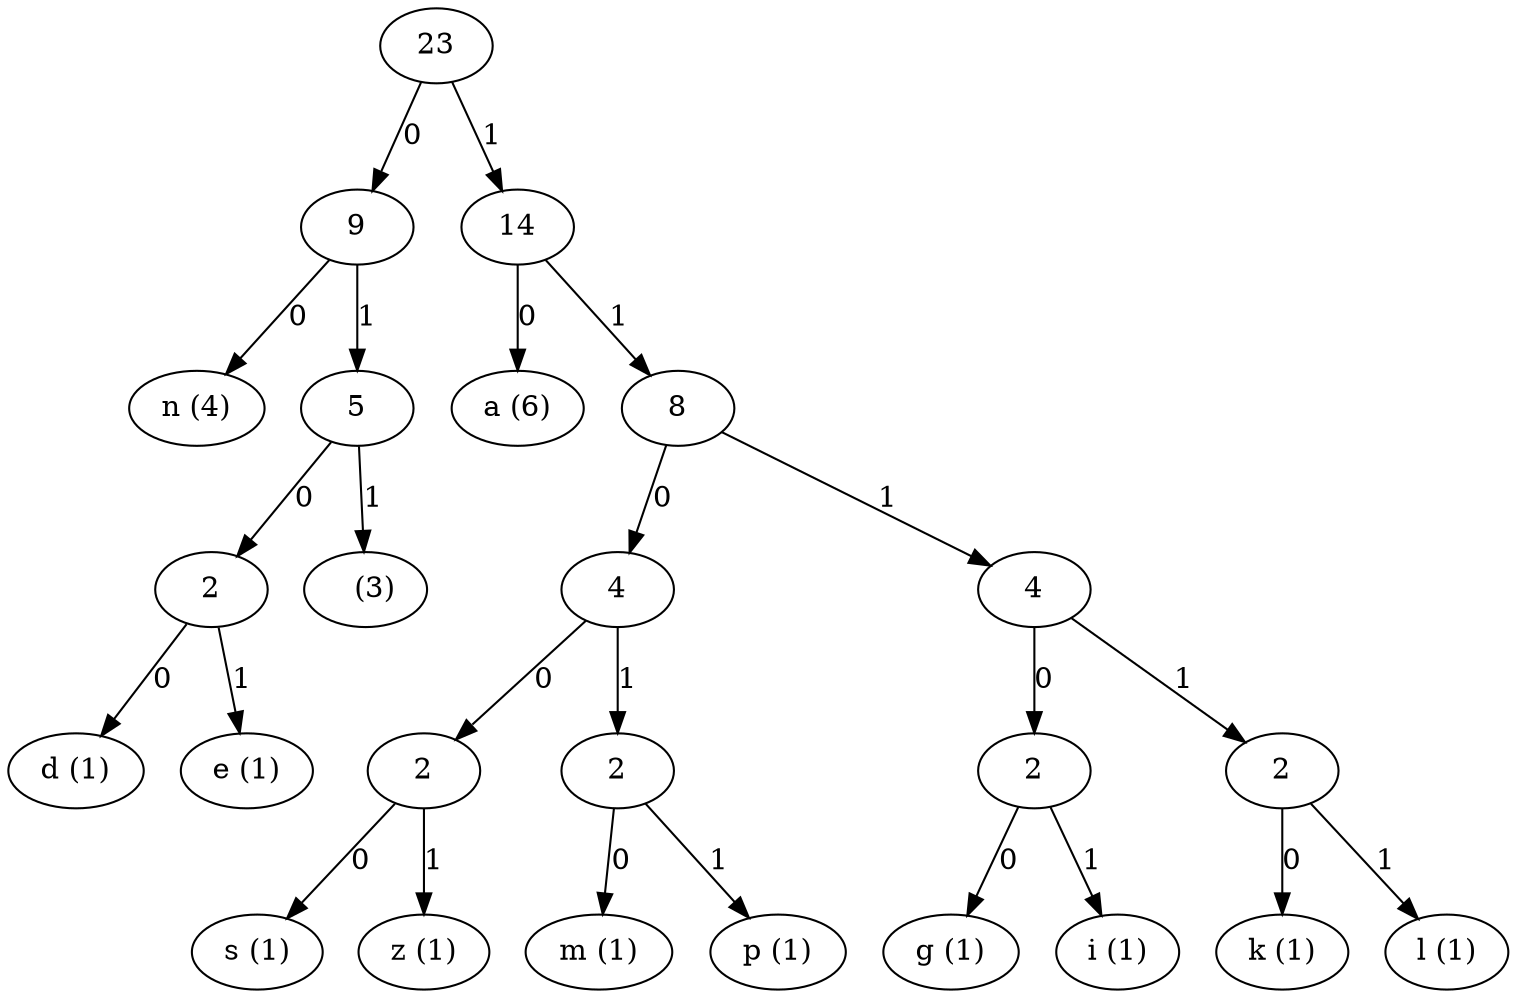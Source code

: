 digraph G {
    "00000000006B8E90" [label="23"];
    "00000000006B8E90" -> "00000000006B7670" [label="0"];
    "00000000006B7670" [label="9"];
    "00000000006B7670" -> "00000000006B7AF0" [label="0"];
    "00000000006B7AF0" [label="n (4)"];
    "00000000006B7670" -> "00000000006B78F0" [label="1"];
    "00000000006B78F0" [label="5"];
    "00000000006B78F0" -> "00000000006B75F0" [label="0"];
    "00000000006B75F0" [label="2"];
    "00000000006B75F0" -> "00000000006B7630" [label="0"];
    "00000000006B7630" [label="d (1)"];
    "00000000006B75F0" -> "00000000006B7530" [label="1"];
    "00000000006B7530" [label="e (1)"];
    "00000000006B78F0" -> "00000000006B7BB0" [label="1"];
    "00000000006B7BB0" [label="  (3)"];
    "00000000006B8E90" -> "00000000006B76B0" [label="1"];
    "00000000006B76B0" [label="14"];
    "00000000006B76B0" -> "00000000006B7970" [label="0"];
    "00000000006B7970" [label="a (6)"];
    "00000000006B76B0" -> "00000000006B7830" [label="1"];
    "00000000006B7830" [label="8"];
    "00000000006B7830" -> "00000000006B7A30" [label="0"];
    "00000000006B7A30" [label="4"];
    "00000000006B7A30" -> "00000000006B79F0" [label="0"];
    "00000000006B79F0" [label="2"];
    "00000000006B79F0" -> "00000000006B7770" [label="0"];
    "00000000006B7770" [label="s (1)"];
    "00000000006B79F0" -> "00000000006B7B70" [label="1"];
    "00000000006B7B70" [label="z (1)"];
    "00000000006B7A30" -> "00000000006B77B0" [label="1"];
    "00000000006B77B0" [label="2"];
    "00000000006B77B0" -> "00000000006B74F0" [label="0"];
    "00000000006B74F0" [label="m (1)"];
    "00000000006B77B0" -> "00000000006B7570" [label="1"];
    "00000000006B7570" [label="p (1)"];
    "00000000006B7830" -> "00000000006B77F0" [label="1"];
    "00000000006B77F0" [label="4"];
    "00000000006B77F0" -> "00000000006B7930" [label="0"];
    "00000000006B7930" [label="2"];
    "00000000006B7930" -> "00000000006B75B0" [label="0"];
    "00000000006B75B0" [label="g (1)"];
    "00000000006B7930" -> "00000000006B7870" [label="1"];
    "00000000006B7870" [label="i (1)"];
    "00000000006B77F0" -> "00000000006B76F0" [label="1"];
    "00000000006B76F0" [label="2"];
    "00000000006B76F0" -> "00000000006B78B0" [label="0"];
    "00000000006B78B0" [label="k (1)"];
    "00000000006B76F0" -> "00000000006B7BF0" [label="1"];
    "00000000006B7BF0" [label="l (1)"];
}
